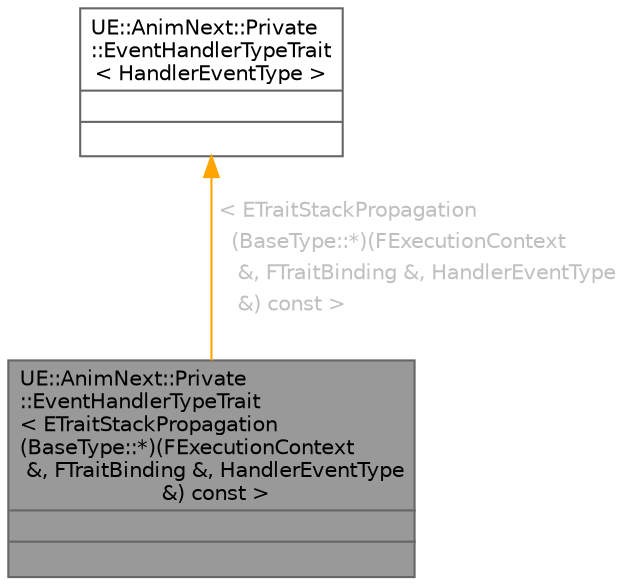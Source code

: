 digraph "UE::AnimNext::Private::EventHandlerTypeTrait&lt; ETraitStackPropagation(BaseType::*)(FExecutionContext &amp;, FTraitBinding &amp;, HandlerEventType &amp;) const &gt;"
{
 // INTERACTIVE_SVG=YES
 // LATEX_PDF_SIZE
  bgcolor="transparent";
  edge [fontname=Helvetica,fontsize=10,labelfontname=Helvetica,labelfontsize=10];
  node [fontname=Helvetica,fontsize=10,shape=box,height=0.2,width=0.4];
  Node1 [id="Node000001",shape=plain,label=<<TABLE CELLBORDER="0" BORDER="1"><TR><TD COLSPAN="2" CELLPADDING="1" CELLSPACING="0">UE::AnimNext::Private<BR ALIGN="LEFT"/>::EventHandlerTypeTrait<BR ALIGN="LEFT"/>&lt; ETraitStackPropagation<BR ALIGN="LEFT"/>(BaseType::*)(FExecutionContext<BR ALIGN="LEFT"/> &amp;, FTraitBinding &amp;, HandlerEventType<BR ALIGN="LEFT"/> &amp;) const &gt;</TD></TR>
<HR/>
<TR><TD COLSPAN="2" CELLPADDING="1" CELLSPACING="0">&nbsp;</TD></TR>
<HR/>
<TR><TD COLSPAN="2" CELLPADDING="1" CELLSPACING="0">&nbsp;</TD></TR>
</TABLE>>
,height=0.2,width=0.4,color="gray40", fillcolor="grey60", style="filled", fontcolor="black",tooltip=" "];
  Node2 -> Node1 [id="edge1_Node000001_Node000002",dir="back",color="orange",style="solid",tooltip=" ",label=<<TABLE CELLBORDER="0" BORDER="0"><TR><TD VALIGN="top" ALIGN="LEFT" CELLPADDING="1" CELLSPACING="0">&lt; ETraitStackPropagation</TD></TR>
<TR><TD VALIGN="top" ALIGN="LEFT" CELLPADDING="1" CELLSPACING="0">&nbsp;&nbsp;(BaseType::*)(FExecutionContext</TD></TR>
<TR><TD VALIGN="top" ALIGN="LEFT" CELLPADDING="1" CELLSPACING="0">&nbsp;&nbsp; &amp;, FTraitBinding &amp;, HandlerEventType</TD></TR>
<TR><TD VALIGN="top" ALIGN="LEFT" CELLPADDING="1" CELLSPACING="0">&nbsp;&nbsp; &amp;) const &gt;</TD></TR>
</TABLE>> ,fontcolor="grey" ];
  Node2 [id="Node000002",shape=plain,label=<<TABLE CELLBORDER="0" BORDER="1"><TR><TD COLSPAN="2" CELLPADDING="1" CELLSPACING="0">UE::AnimNext::Private<BR ALIGN="LEFT"/>::EventHandlerTypeTrait<BR ALIGN="LEFT"/>&lt; HandlerEventType &gt;</TD></TR>
<HR/>
<TR><TD COLSPAN="2" CELLPADDING="1" CELLSPACING="0">&nbsp;</TD></TR>
<HR/>
<TR><TD COLSPAN="2" CELLPADDING="1" CELLSPACING="0">&nbsp;</TD></TR>
</TABLE>>
,height=0.2,width=0.4,color="gray40", fillcolor="white", style="filled",URL="$d7/df0/structUE_1_1AnimNext_1_1Private_1_1EventHandlerTypeTrait.html",tooltip=" "];
}
